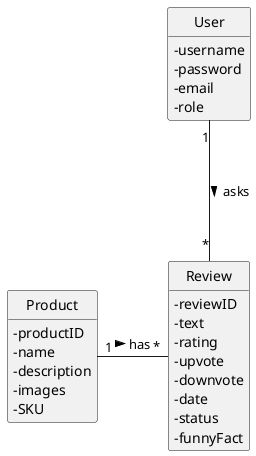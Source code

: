 @startuml
'https://plantuml.com/sequence-diagram

skinparam classAttributeIconSize 0
hide circle
hide methods

class Product {
    - productID
    - name
    - description
    - images
    - SKU
}

class Review {
    - reviewID
    - text
    - rating
    - upvote
    - downvote
    - date
    - status
    - funnyFact
}

class User {
    - username
    - password
    - email
    - role
}

User "1" -down-- "*" Review: asks >
Product "1" -right-- "*" Review: has >
@enduml
